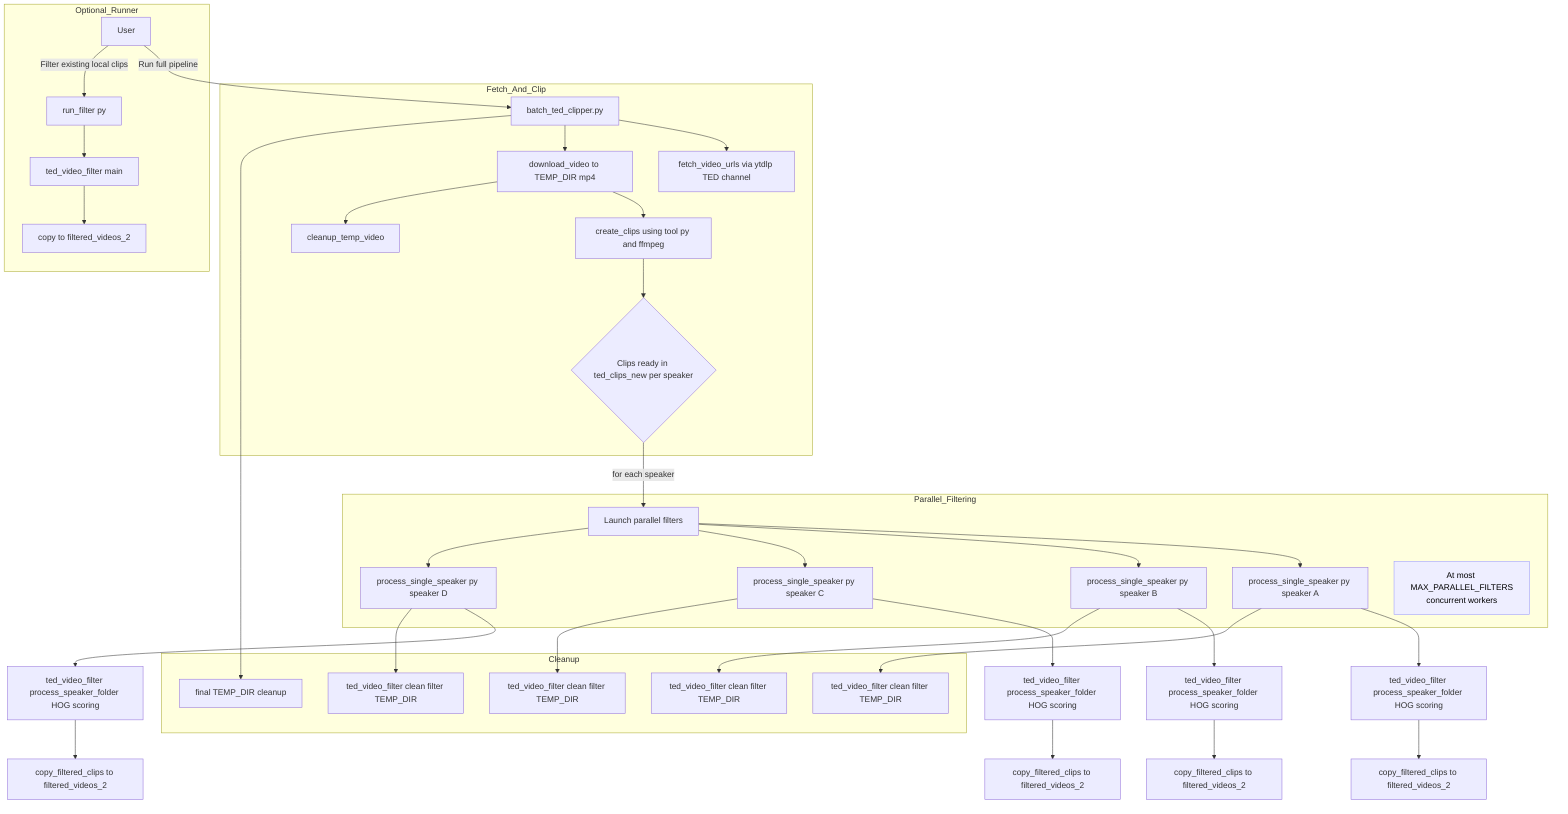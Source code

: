 flowchart TD
    U[User] -->|Run full pipeline| B[batch_ted_clipper.py]

    subgraph Fetch_And_Clip
        B --> FVU[fetch_video_urls via ytdlp TED channel]
        B --> DL[download_video to TEMP_DIR mp4]
        DL --> CL[create_clips using tool py and ffmpeg]
        CL --> QC{Clips ready in ted_clips_new per speaker}
        DL --> CU[cleanup_temp_video]
    end

    QC --> |for each speaker| PAR[Launch parallel filters]

    subgraph Parallel_Filtering
        direction TB
        PAR --> P1[process_single_speaker py speaker A]
        PAR --> P2[process_single_speaker py speaker B]
        PAR --> P3[process_single_speaker py speaker C]
        PAR --> P4[process_single_speaker py speaker D]
        note1[At most MAX_PARALLEL_FILTERS\nconcurrent workers]:::note
    end

    classDef note fill:#eef,stroke:#99f,color:#000;

    P1 --> TVF1[ted_video_filter process_speaker_folder HOG scoring]
    P2 --> TVF2[ted_video_filter process_speaker_folder HOG scoring]
    P3 --> TVF3[ted_video_filter process_speaker_folder HOG scoring]
    P4 --> TVF4[ted_video_filter process_speaker_folder HOG scoring]

    TVF1 --> CP1[copy_filtered_clips to filtered_videos_2]
    TVF2 --> CP2[copy_filtered_clips to filtered_videos_2]
    TVF3 --> CP3[copy_filtered_clips to filtered_videos_2]
    TVF4 --> CP4[copy_filtered_clips to filtered_videos_2]

    subgraph Cleanup
        B --> FT[final TEMP_DIR cleanup]
        P1 --> VF1[ted_video_filter clean filter TEMP_DIR]
        P2 --> VF2[ted_video_filter clean filter TEMP_DIR]
        P3 --> VF3[ted_video_filter clean filter TEMP_DIR]
        P4 --> VF4[ted_video_filter clean filter TEMP_DIR]
    end

    subgraph Optional_Runner
        U -->|Filter existing local clips| RF[run_filter py]
        RF --> TVFmain[ted_video_filter main]
        TVFmain --> CPmain[copy to filtered_videos_2]
    end